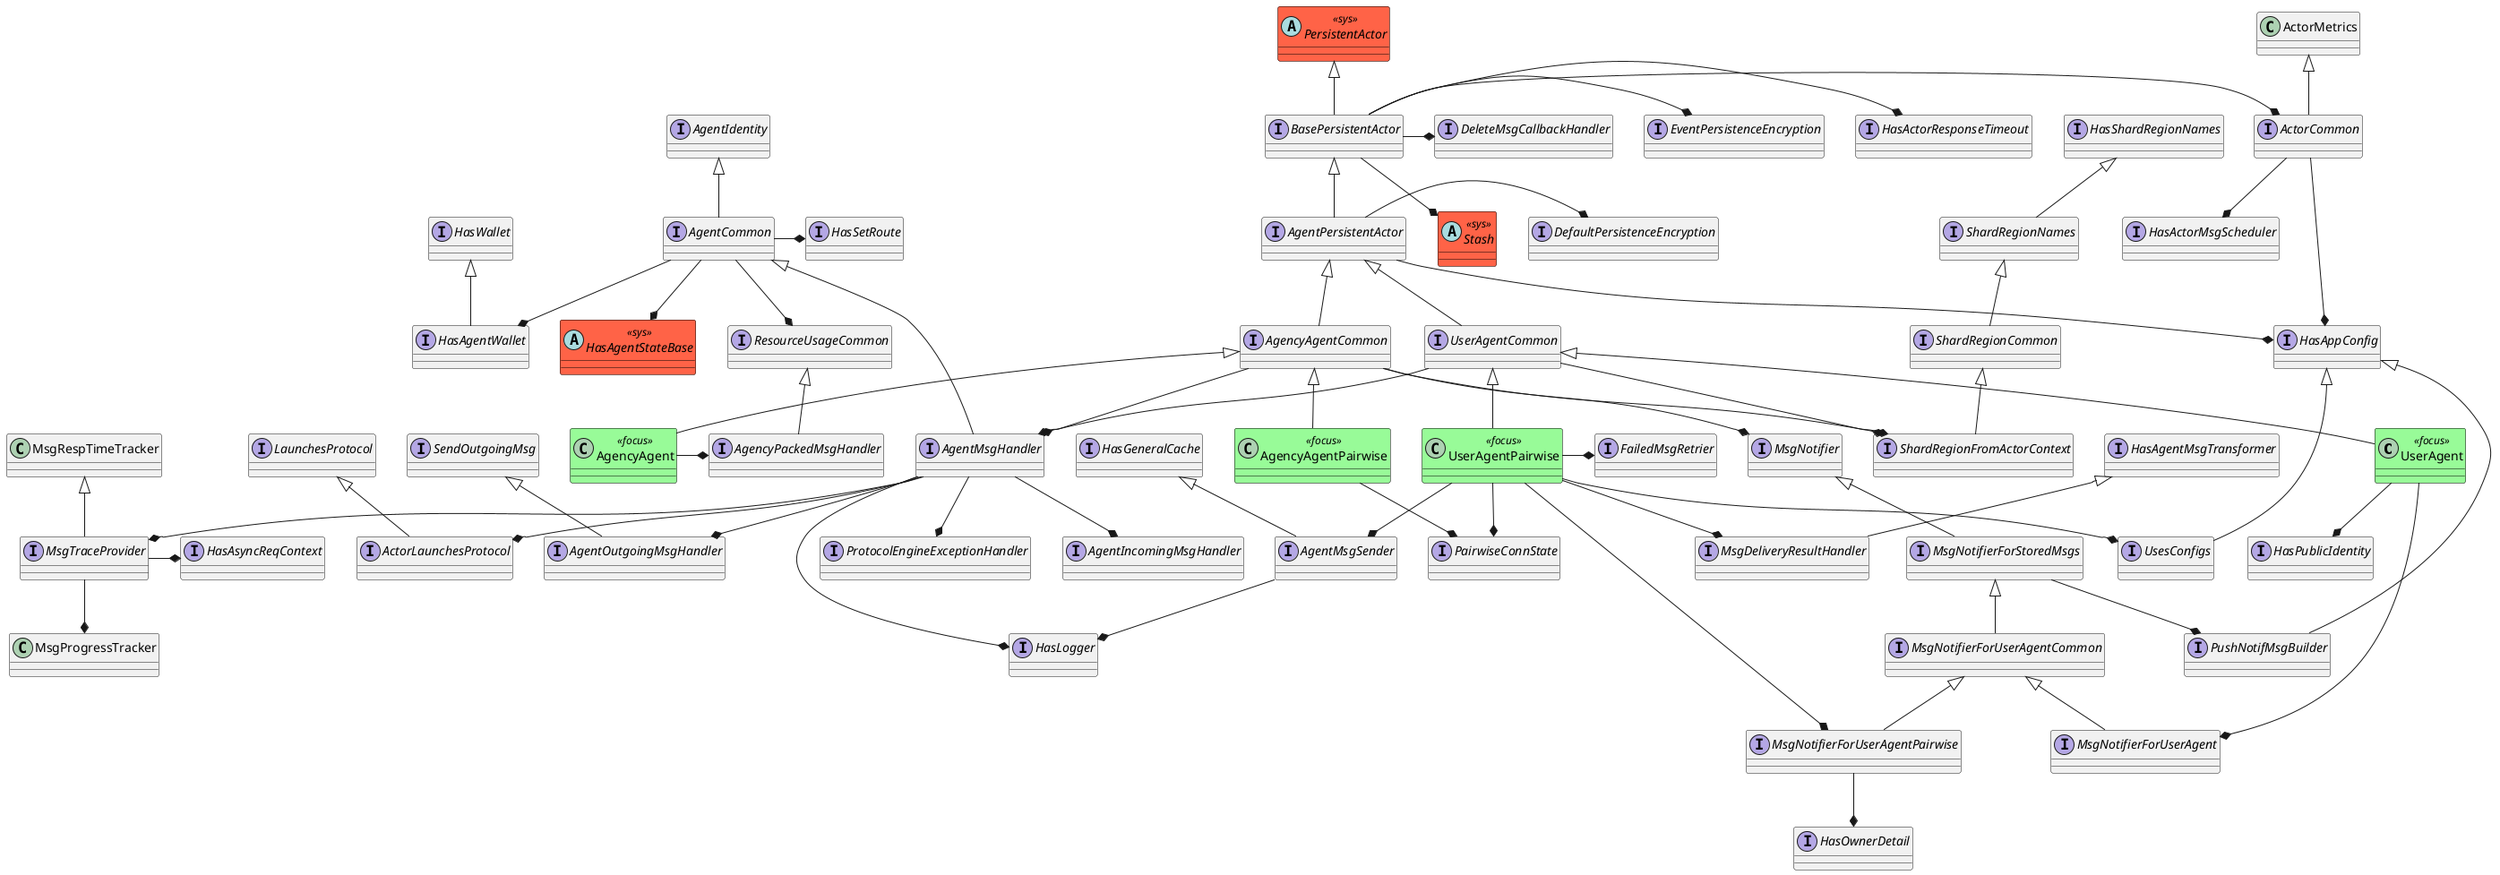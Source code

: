 @startuml
skinparam class {
    BackgroundColor<<focus>> PaleGreen
    BorderColor<<focus>> Black
    BackgroundColor<<sys>> Tomato
    BorderColor<<sys>> Black
}
class UserAgent <<focus>>
interface UserAgentCommon
interface AgentPersistentActor
interface BasePersistentActor
abstract class PersistentActor <<sys>>
interface EventPersistenceEncryption
interface ActorCommon
class ActorMetrics
interface HasActorMsgScheduler
interface HasAppConfig
interface HasActorResponseTimeout
interface DeleteMsgCallbackHandler
abstract class Stash <<sys>>
interface DefaultPersistenceEncryption
interface AgentMsgHandler
interface AgentCommon
interface AgentIdentity
abstract class HasAgentStateBase <<sys>>
interface HasAgentWallet
interface HasWallet
interface HasSetRoute
interface ResourceUsageCommon
interface ActorLaunchesProtocol
interface LaunchesProtocol
interface ProtocolEngineExceptionHandler
interface AgentIncomingMsgHandler
interface AgentOutgoingMsgHandler
interface SendOutgoingMsg
interface MsgTraceProvider
class MsgRespTimeTracker
class MsgProgressTracker
interface HasAsyncReqContext
interface HasLogger
interface ShardRegionFromActorContext
interface ShardRegionCommon
interface ShardRegionNames
interface HasShardRegionNames
interface HasPublicIdentity
interface MsgNotifierForUserAgent
interface MsgNotifierForUserAgentCommon
interface MsgNotifierForStoredMsgs
interface MsgNotifier
interface PushNotifMsgBuilder
class UserAgentPairwise <<focus>>
interface AgentMsgSender
interface HasGeneralCache
interface UsesConfigs
interface PairwiseConnState
interface MsgDeliveryResultHandler
interface HasAgentMsgTransformer
interface MsgNotifierForUserAgentPairwise
interface HasOwnerDetail
interface FailedMsgRetrier
class AgencyAgent <<focus>>
interface AgencyAgentCommon
interface AgencyPackedMsgHandler
class AgencyAgentPairwise <<focus>>

UserAgent -up-|> UserAgentCommon
UserAgent --* HasPublicIdentity
UserAgent --* MsgNotifierForUserAgent
UserAgentCommon -up-|> AgentPersistentActor
UserAgentCommon --* AgentMsgHandler
UserAgentCommon -down-* ShardRegionFromActorContext
AgentPersistentActor -up-|> BasePersistentActor
AgentPersistentActor -* DefaultPersistenceEncryption
AgentPersistentActor --* HasAppConfig
BasePersistentActor -up-|> PersistentActor
BasePersistentActor -* EventPersistenceEncryption
BasePersistentActor -* ActorCommon
BasePersistentActor -* HasActorResponseTimeout
BasePersistentActor -* DeleteMsgCallbackHandler
BasePersistentActor -down-* Stash
ActorCommon -up-|> ActorMetrics
ActorCommon -down-* HasActorMsgScheduler
ActorCommon --* HasAppConfig
AgentMsgHandler -up-|> AgentCommon
AgentMsgHandler -down-* ActorLaunchesProtocol
AgentMsgHandler -down-* ProtocolEngineExceptionHandler
AgentMsgHandler --* AgentIncomingMsgHandler
AgentMsgHandler --* AgentOutgoingMsgHandler
AgentMsgHandler -down-* MsgTraceProvider
AgentMsgHandler -down-* HasLogger
AgentCommon -up-|> AgentIdentity
AgentCommon -down-* HasAgentStateBase
AgentCommon --* HasAgentWallet
AgentCommon -* HasSetRoute
AgentCommon --* ResourceUsageCommon
HasAgentWallet -up-|> HasWallet
ActorLaunchesProtocol -up-|> LaunchesProtocol
AgentOutgoingMsgHandler -up-|> SendOutgoingMsg
MsgTraceProvider -up-|> MsgRespTimeTracker
MsgTraceProvider --* MsgProgressTracker
MsgTraceProvider -* HasAsyncReqContext
ShardRegionFromActorContext -up-|> ShardRegionCommon
ShardRegionCommon -up-|> ShardRegionNames
ShardRegionNames -up-|> HasShardRegionNames
MsgNotifierForUserAgent -up-|> MsgNotifierForUserAgentCommon
MsgNotifierForUserAgentCommon -up-|> MsgNotifierForStoredMsgs
MsgNotifierForStoredMsgs -up-|> MsgNotifier
MsgNotifierForStoredMsgs -down-* PushNotifMsgBuilder
PushNotifMsgBuilder -up-|> HasAppConfig
UserAgentPairwise -up-|> UserAgentCommon
UserAgentPairwise --* AgentMsgSender
UserAgentPairwise --* UsesConfigs
UserAgentPairwise --* PairwiseConnState
UserAgentPairwise -down-* MsgDeliveryResultHandler
UserAgentPairwise --* MsgNotifierForUserAgentPairwise
UserAgentPairwise -* FailedMsgRetrier
AgentMsgSender -up-|> HasGeneralCache
AgentMsgSender -down-* HasLogger
UsesConfigs -up-|> HasAppConfig
MsgDeliveryResultHandler -up-|> HasAgentMsgTransformer
MsgNotifierForUserAgentPairwise -up-|> MsgNotifierForUserAgentCommon
MsgNotifierForUserAgentPairwise -down-* HasOwnerDetail
AgencyAgent -up-|> AgencyAgentCommon
AgencyAgent -* AgencyPackedMsgHandler
AgencyAgentCommon -up-|> AgentPersistentActor
AgencyAgentCommon --* AgentMsgHandler
AgencyAgentCommon -down-* ShardRegionFromActorContext
AgencyAgentCommon --* MsgNotifier
AgencyPackedMsgHandler -up-|> ResourceUsageCommon
AgencyAgentPairwise -up-|> AgencyAgentCommon
AgencyAgentPairwise --* PairwiseConnState

@enduml
